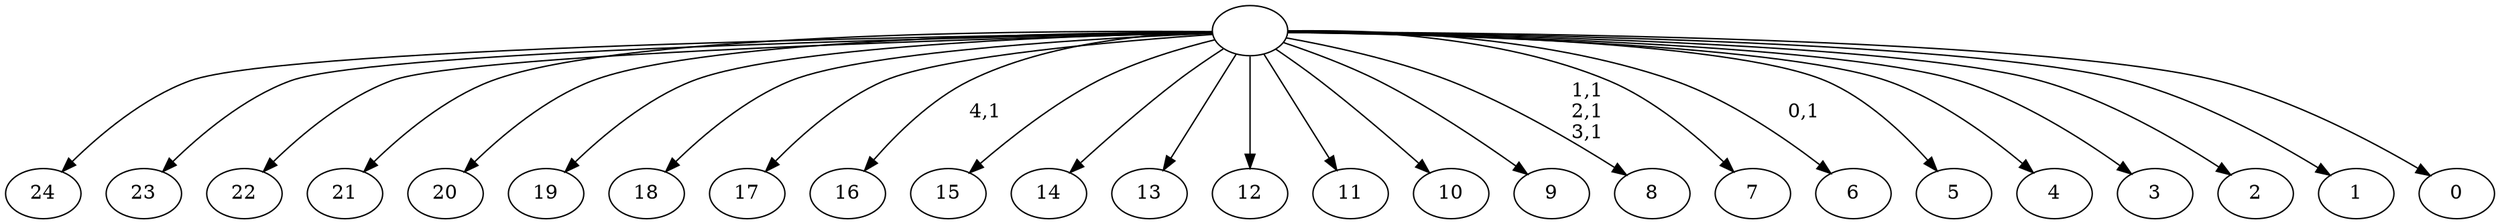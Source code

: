 digraph T {
	30 [label="24"]
	29 [label="23"]
	28 [label="22"]
	27 [label="21"]
	26 [label="20"]
	25 [label="19"]
	24 [label="18"]
	23 [label="17"]
	22 [label="16"]
	20 [label="15"]
	19 [label="14"]
	18 [label="13"]
	17 [label="12"]
	16 [label="11"]
	15 [label="10"]
	14 [label="9"]
	13 [label="8"]
	9 [label="7"]
	8 [label="6"]
	6 [label="5"]
	5 [label="4"]
	4 [label="3"]
	3 [label="2"]
	2 [label="1"]
	1 [label="0"]
	0 [label=""]
	0 -> 8 [label="0,1"]
	0 -> 13 [label="1,1\n2,1\n3,1"]
	0 -> 22 [label="4,1"]
	0 -> 30 [label=""]
	0 -> 29 [label=""]
	0 -> 28 [label=""]
	0 -> 27 [label=""]
	0 -> 26 [label=""]
	0 -> 25 [label=""]
	0 -> 24 [label=""]
	0 -> 23 [label=""]
	0 -> 20 [label=""]
	0 -> 19 [label=""]
	0 -> 18 [label=""]
	0 -> 17 [label=""]
	0 -> 16 [label=""]
	0 -> 15 [label=""]
	0 -> 14 [label=""]
	0 -> 9 [label=""]
	0 -> 6 [label=""]
	0 -> 5 [label=""]
	0 -> 4 [label=""]
	0 -> 3 [label=""]
	0 -> 2 [label=""]
	0 -> 1 [label=""]
}
